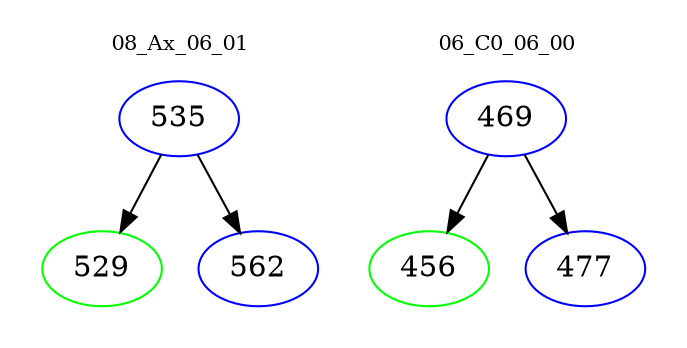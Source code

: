 digraph{
subgraph cluster_0 {
color = white
label = "08_Ax_06_01";
fontsize=10;
T0_535 [label="535", color="blue"]
T0_535 -> T0_529 [color="black"]
T0_529 [label="529", color="green"]
T0_535 -> T0_562 [color="black"]
T0_562 [label="562", color="blue"]
}
subgraph cluster_1 {
color = white
label = "06_C0_06_00";
fontsize=10;
T1_469 [label="469", color="blue"]
T1_469 -> T1_456 [color="black"]
T1_456 [label="456", color="green"]
T1_469 -> T1_477 [color="black"]
T1_477 [label="477", color="blue"]
}
}
